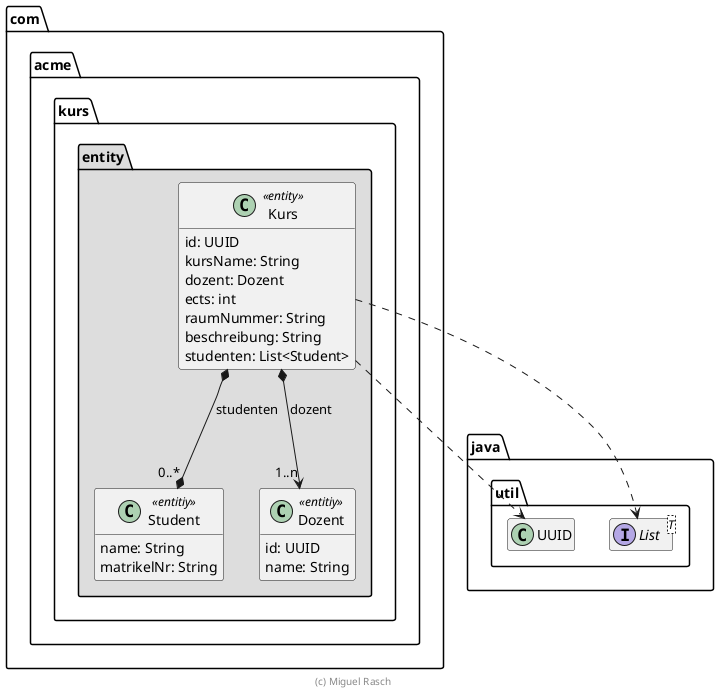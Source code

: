 
@startuml Kurs

skinparam classAttributeIconSize 0
' skinparam monochrome true

package java {
    package util {
        class UUID
        interface List<T>
    }
}

package com.acme.kurs.entity #DDDDDD {
    class Student << entitiy >> {
        name: String
        matrikelNr: String
    }

    class Dozent << entitiy >> {
        id: UUID
        name: String
    }

    class Kurs << entity >> {
        id: UUID
        kursName: String
        dozent: Dozent
        ects: int
        raumNummer: String
        beschreibung: String
        studenten: List<Student>
    }

    Kurs *--*"0..*" Student : studenten
    Kurs *--> "1..n" Dozent : dozent


    Kurs ..> UUID
    Kurs ..> List
}

hide empty members

footer (c) Miguel Rasch

@enduml
